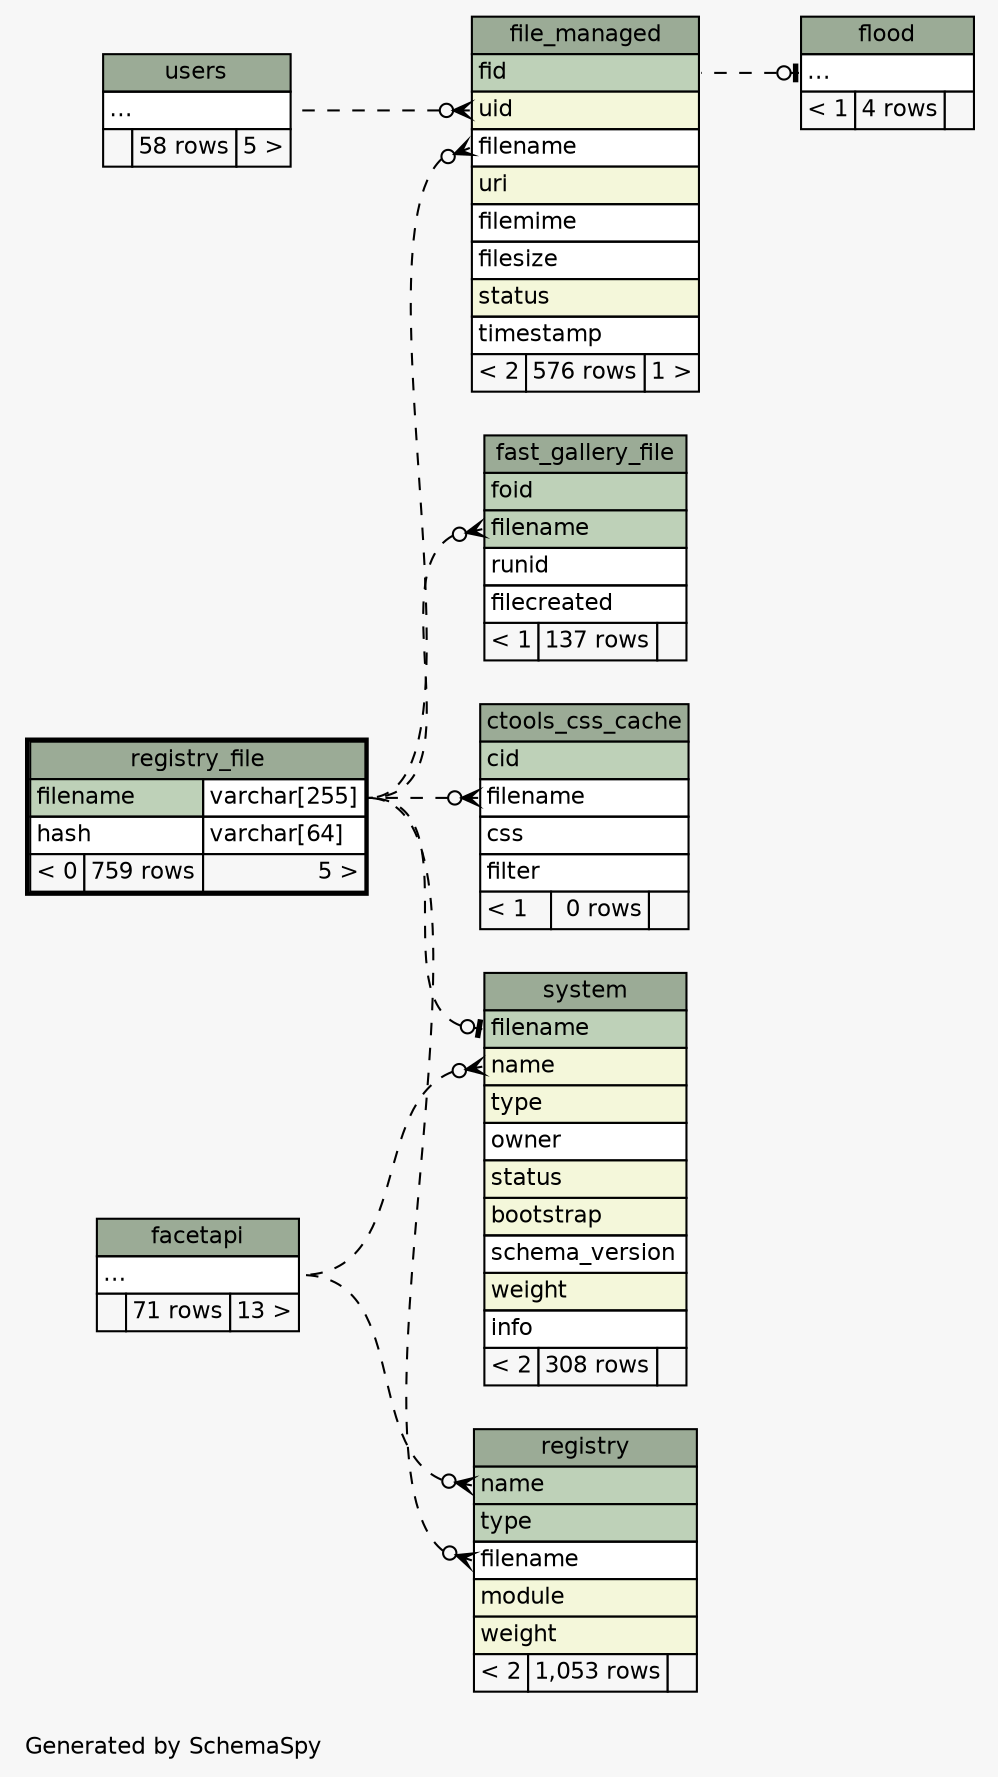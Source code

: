 // dot 2.30.1 on Mac OS X 10.8.3
// SchemaSpy rev 590
digraph "impliedTwoDegreesRelationshipsDiagram" {
  graph [
    rankdir="RL"
    bgcolor="#f7f7f7"
    label="\nGenerated by SchemaSpy"
    labeljust="l"
    nodesep="0.18"
    ranksep="0.46"
    fontname="Helvetica"
    fontsize="11"
  ];
  node [
    fontname="Helvetica"
    fontsize="11"
    shape="plaintext"
  ];
  edge [
    arrowsize="0.8"
  ];
  "ctools_css_cache":"filename":w -> "registry_file":"filename.type":e [arrowhead=none dir=back arrowtail=crowodot style=dashed];
  "fast_gallery_file":"filename":w -> "registry_file":"filename.type":e [arrowhead=none dir=back arrowtail=crowodot style=dashed];
  "file_managed":"filename":w -> "registry_file":"filename.type":e [arrowhead=none dir=back arrowtail=crowodot style=dashed];
  "file_managed":"uid":w -> "users":"elipses":e [arrowhead=none dir=back arrowtail=crowodot style=dashed];
  "flood":"elipses":w -> "file_managed":"fid":e [arrowhead=none dir=back arrowtail=teeodot style=dashed];
  "registry":"filename":w -> "registry_file":"filename.type":e [arrowhead=none dir=back arrowtail=crowodot style=dashed];
  "registry":"name":w -> "facetapi":"elipses":e [arrowhead=none dir=back arrowtail=crowodot style=dashed];
  "system":"filename":w -> "registry_file":"filename.type":e [arrowhead=none dir=back arrowtail=teeodot style=dashed];
  "system":"name":w -> "facetapi":"elipses":e [arrowhead=none dir=back arrowtail=crowodot style=dashed];
  "ctools_css_cache" [
    label=<
    <TABLE BORDER="0" CELLBORDER="1" CELLSPACING="0" BGCOLOR="#ffffff">
      <TR><TD COLSPAN="3" BGCOLOR="#9bab96" ALIGN="CENTER">ctools_css_cache</TD></TR>
      <TR><TD PORT="cid" COLSPAN="3" BGCOLOR="#bed1b8" ALIGN="LEFT">cid</TD></TR>
      <TR><TD PORT="filename" COLSPAN="3" ALIGN="LEFT">filename</TD></TR>
      <TR><TD PORT="css" COLSPAN="3" ALIGN="LEFT">css</TD></TR>
      <TR><TD PORT="filter" COLSPAN="3" ALIGN="LEFT">filter</TD></TR>
      <TR><TD ALIGN="LEFT" BGCOLOR="#f7f7f7">&lt; 1</TD><TD ALIGN="RIGHT" BGCOLOR="#f7f7f7">0 rows</TD><TD ALIGN="RIGHT" BGCOLOR="#f7f7f7">  </TD></TR>
    </TABLE>>
    URL="ctools_css_cache.html"
    tooltip="ctools_css_cache"
  ];
  "facetapi" [
    label=<
    <TABLE BORDER="0" CELLBORDER="1" CELLSPACING="0" BGCOLOR="#ffffff">
      <TR><TD COLSPAN="3" BGCOLOR="#9bab96" ALIGN="CENTER">facetapi</TD></TR>
      <TR><TD PORT="elipses" COLSPAN="3" ALIGN="LEFT">...</TD></TR>
      <TR><TD ALIGN="LEFT" BGCOLOR="#f7f7f7">  </TD><TD ALIGN="RIGHT" BGCOLOR="#f7f7f7">71 rows</TD><TD ALIGN="RIGHT" BGCOLOR="#f7f7f7">13 &gt;</TD></TR>
    </TABLE>>
    URL="facetapi.html"
    tooltip="facetapi"
  ];
  "fast_gallery_file" [
    label=<
    <TABLE BORDER="0" CELLBORDER="1" CELLSPACING="0" BGCOLOR="#ffffff">
      <TR><TD COLSPAN="3" BGCOLOR="#9bab96" ALIGN="CENTER">fast_gallery_file</TD></TR>
      <TR><TD PORT="foid" COLSPAN="3" BGCOLOR="#bed1b8" ALIGN="LEFT">foid</TD></TR>
      <TR><TD PORT="filename" COLSPAN="3" BGCOLOR="#bed1b8" ALIGN="LEFT">filename</TD></TR>
      <TR><TD PORT="runid" COLSPAN="3" ALIGN="LEFT">runid</TD></TR>
      <TR><TD PORT="filecreated" COLSPAN="3" ALIGN="LEFT">filecreated</TD></TR>
      <TR><TD ALIGN="LEFT" BGCOLOR="#f7f7f7">&lt; 1</TD><TD ALIGN="RIGHT" BGCOLOR="#f7f7f7">137 rows</TD><TD ALIGN="RIGHT" BGCOLOR="#f7f7f7">  </TD></TR>
    </TABLE>>
    URL="fast_gallery_file.html"
    tooltip="fast_gallery_file"
  ];
  "file_managed" [
    label=<
    <TABLE BORDER="0" CELLBORDER="1" CELLSPACING="0" BGCOLOR="#ffffff">
      <TR><TD COLSPAN="3" BGCOLOR="#9bab96" ALIGN="CENTER">file_managed</TD></TR>
      <TR><TD PORT="fid" COLSPAN="3" BGCOLOR="#bed1b8" ALIGN="LEFT">fid</TD></TR>
      <TR><TD PORT="uid" COLSPAN="3" BGCOLOR="#f4f7da" ALIGN="LEFT">uid</TD></TR>
      <TR><TD PORT="filename" COLSPAN="3" ALIGN="LEFT">filename</TD></TR>
      <TR><TD PORT="uri" COLSPAN="3" BGCOLOR="#f4f7da" ALIGN="LEFT">uri</TD></TR>
      <TR><TD PORT="filemime" COLSPAN="3" ALIGN="LEFT">filemime</TD></TR>
      <TR><TD PORT="filesize" COLSPAN="3" ALIGN="LEFT">filesize</TD></TR>
      <TR><TD PORT="status" COLSPAN="3" BGCOLOR="#f4f7da" ALIGN="LEFT">status</TD></TR>
      <TR><TD PORT="timestamp" COLSPAN="3" ALIGN="LEFT">timestamp</TD></TR>
      <TR><TD ALIGN="LEFT" BGCOLOR="#f7f7f7">&lt; 2</TD><TD ALIGN="RIGHT" BGCOLOR="#f7f7f7">576 rows</TD><TD ALIGN="RIGHT" BGCOLOR="#f7f7f7">1 &gt;</TD></TR>
    </TABLE>>
    URL="file_managed.html"
    tooltip="file_managed"
  ];
  "flood" [
    label=<
    <TABLE BORDER="0" CELLBORDER="1" CELLSPACING="0" BGCOLOR="#ffffff">
      <TR><TD COLSPAN="3" BGCOLOR="#9bab96" ALIGN="CENTER">flood</TD></TR>
      <TR><TD PORT="elipses" COLSPAN="3" ALIGN="LEFT">...</TD></TR>
      <TR><TD ALIGN="LEFT" BGCOLOR="#f7f7f7">&lt; 1</TD><TD ALIGN="RIGHT" BGCOLOR="#f7f7f7">4 rows</TD><TD ALIGN="RIGHT" BGCOLOR="#f7f7f7">  </TD></TR>
    </TABLE>>
    URL="flood.html"
    tooltip="flood"
  ];
  "registry" [
    label=<
    <TABLE BORDER="0" CELLBORDER="1" CELLSPACING="0" BGCOLOR="#ffffff">
      <TR><TD COLSPAN="3" BGCOLOR="#9bab96" ALIGN="CENTER">registry</TD></TR>
      <TR><TD PORT="name" COLSPAN="3" BGCOLOR="#bed1b8" ALIGN="LEFT">name</TD></TR>
      <TR><TD PORT="type" COLSPAN="3" BGCOLOR="#bed1b8" ALIGN="LEFT">type</TD></TR>
      <TR><TD PORT="filename" COLSPAN="3" ALIGN="LEFT">filename</TD></TR>
      <TR><TD PORT="module" COLSPAN="3" BGCOLOR="#f4f7da" ALIGN="LEFT">module</TD></TR>
      <TR><TD PORT="weight" COLSPAN="3" BGCOLOR="#f4f7da" ALIGN="LEFT">weight</TD></TR>
      <TR><TD ALIGN="LEFT" BGCOLOR="#f7f7f7">&lt; 2</TD><TD ALIGN="RIGHT" BGCOLOR="#f7f7f7">1,053 rows</TD><TD ALIGN="RIGHT" BGCOLOR="#f7f7f7">  </TD></TR>
    </TABLE>>
    URL="registry.html"
    tooltip="registry"
  ];
  "registry_file" [
    label=<
    <TABLE BORDER="2" CELLBORDER="1" CELLSPACING="0" BGCOLOR="#ffffff">
      <TR><TD COLSPAN="3" BGCOLOR="#9bab96" ALIGN="CENTER">registry_file</TD></TR>
      <TR><TD PORT="filename" COLSPAN="2" BGCOLOR="#bed1b8" ALIGN="LEFT">filename</TD><TD PORT="filename.type" ALIGN="LEFT">varchar[255]</TD></TR>
      <TR><TD PORT="hash" COLSPAN="2" ALIGN="LEFT">hash</TD><TD PORT="hash.type" ALIGN="LEFT">varchar[64]</TD></TR>
      <TR><TD ALIGN="LEFT" BGCOLOR="#f7f7f7">&lt; 0</TD><TD ALIGN="RIGHT" BGCOLOR="#f7f7f7">759 rows</TD><TD ALIGN="RIGHT" BGCOLOR="#f7f7f7">5 &gt;</TD></TR>
    </TABLE>>
    URL="registry_file.html"
    tooltip="registry_file"
  ];
  "system" [
    label=<
    <TABLE BORDER="0" CELLBORDER="1" CELLSPACING="0" BGCOLOR="#ffffff">
      <TR><TD COLSPAN="3" BGCOLOR="#9bab96" ALIGN="CENTER">system</TD></TR>
      <TR><TD PORT="filename" COLSPAN="3" BGCOLOR="#bed1b8" ALIGN="LEFT">filename</TD></TR>
      <TR><TD PORT="name" COLSPAN="3" BGCOLOR="#f4f7da" ALIGN="LEFT">name</TD></TR>
      <TR><TD PORT="type" COLSPAN="3" BGCOLOR="#f4f7da" ALIGN="LEFT">type</TD></TR>
      <TR><TD PORT="owner" COLSPAN="3" ALIGN="LEFT">owner</TD></TR>
      <TR><TD PORT="status" COLSPAN="3" BGCOLOR="#f4f7da" ALIGN="LEFT">status</TD></TR>
      <TR><TD PORT="bootstrap" COLSPAN="3" BGCOLOR="#f4f7da" ALIGN="LEFT">bootstrap</TD></TR>
      <TR><TD PORT="schema_version" COLSPAN="3" ALIGN="LEFT">schema_version</TD></TR>
      <TR><TD PORT="weight" COLSPAN="3" BGCOLOR="#f4f7da" ALIGN="LEFT">weight</TD></TR>
      <TR><TD PORT="info" COLSPAN="3" ALIGN="LEFT">info</TD></TR>
      <TR><TD ALIGN="LEFT" BGCOLOR="#f7f7f7">&lt; 2</TD><TD ALIGN="RIGHT" BGCOLOR="#f7f7f7">308 rows</TD><TD ALIGN="RIGHT" BGCOLOR="#f7f7f7">  </TD></TR>
    </TABLE>>
    URL="system.html"
    tooltip="system"
  ];
  "users" [
    label=<
    <TABLE BORDER="0" CELLBORDER="1" CELLSPACING="0" BGCOLOR="#ffffff">
      <TR><TD COLSPAN="3" BGCOLOR="#9bab96" ALIGN="CENTER">users</TD></TR>
      <TR><TD PORT="elipses" COLSPAN="3" ALIGN="LEFT">...</TD></TR>
      <TR><TD ALIGN="LEFT" BGCOLOR="#f7f7f7">  </TD><TD ALIGN="RIGHT" BGCOLOR="#f7f7f7">58 rows</TD><TD ALIGN="RIGHT" BGCOLOR="#f7f7f7">5 &gt;</TD></TR>
    </TABLE>>
    URL="users.html"
    tooltip="users"
  ];
}
